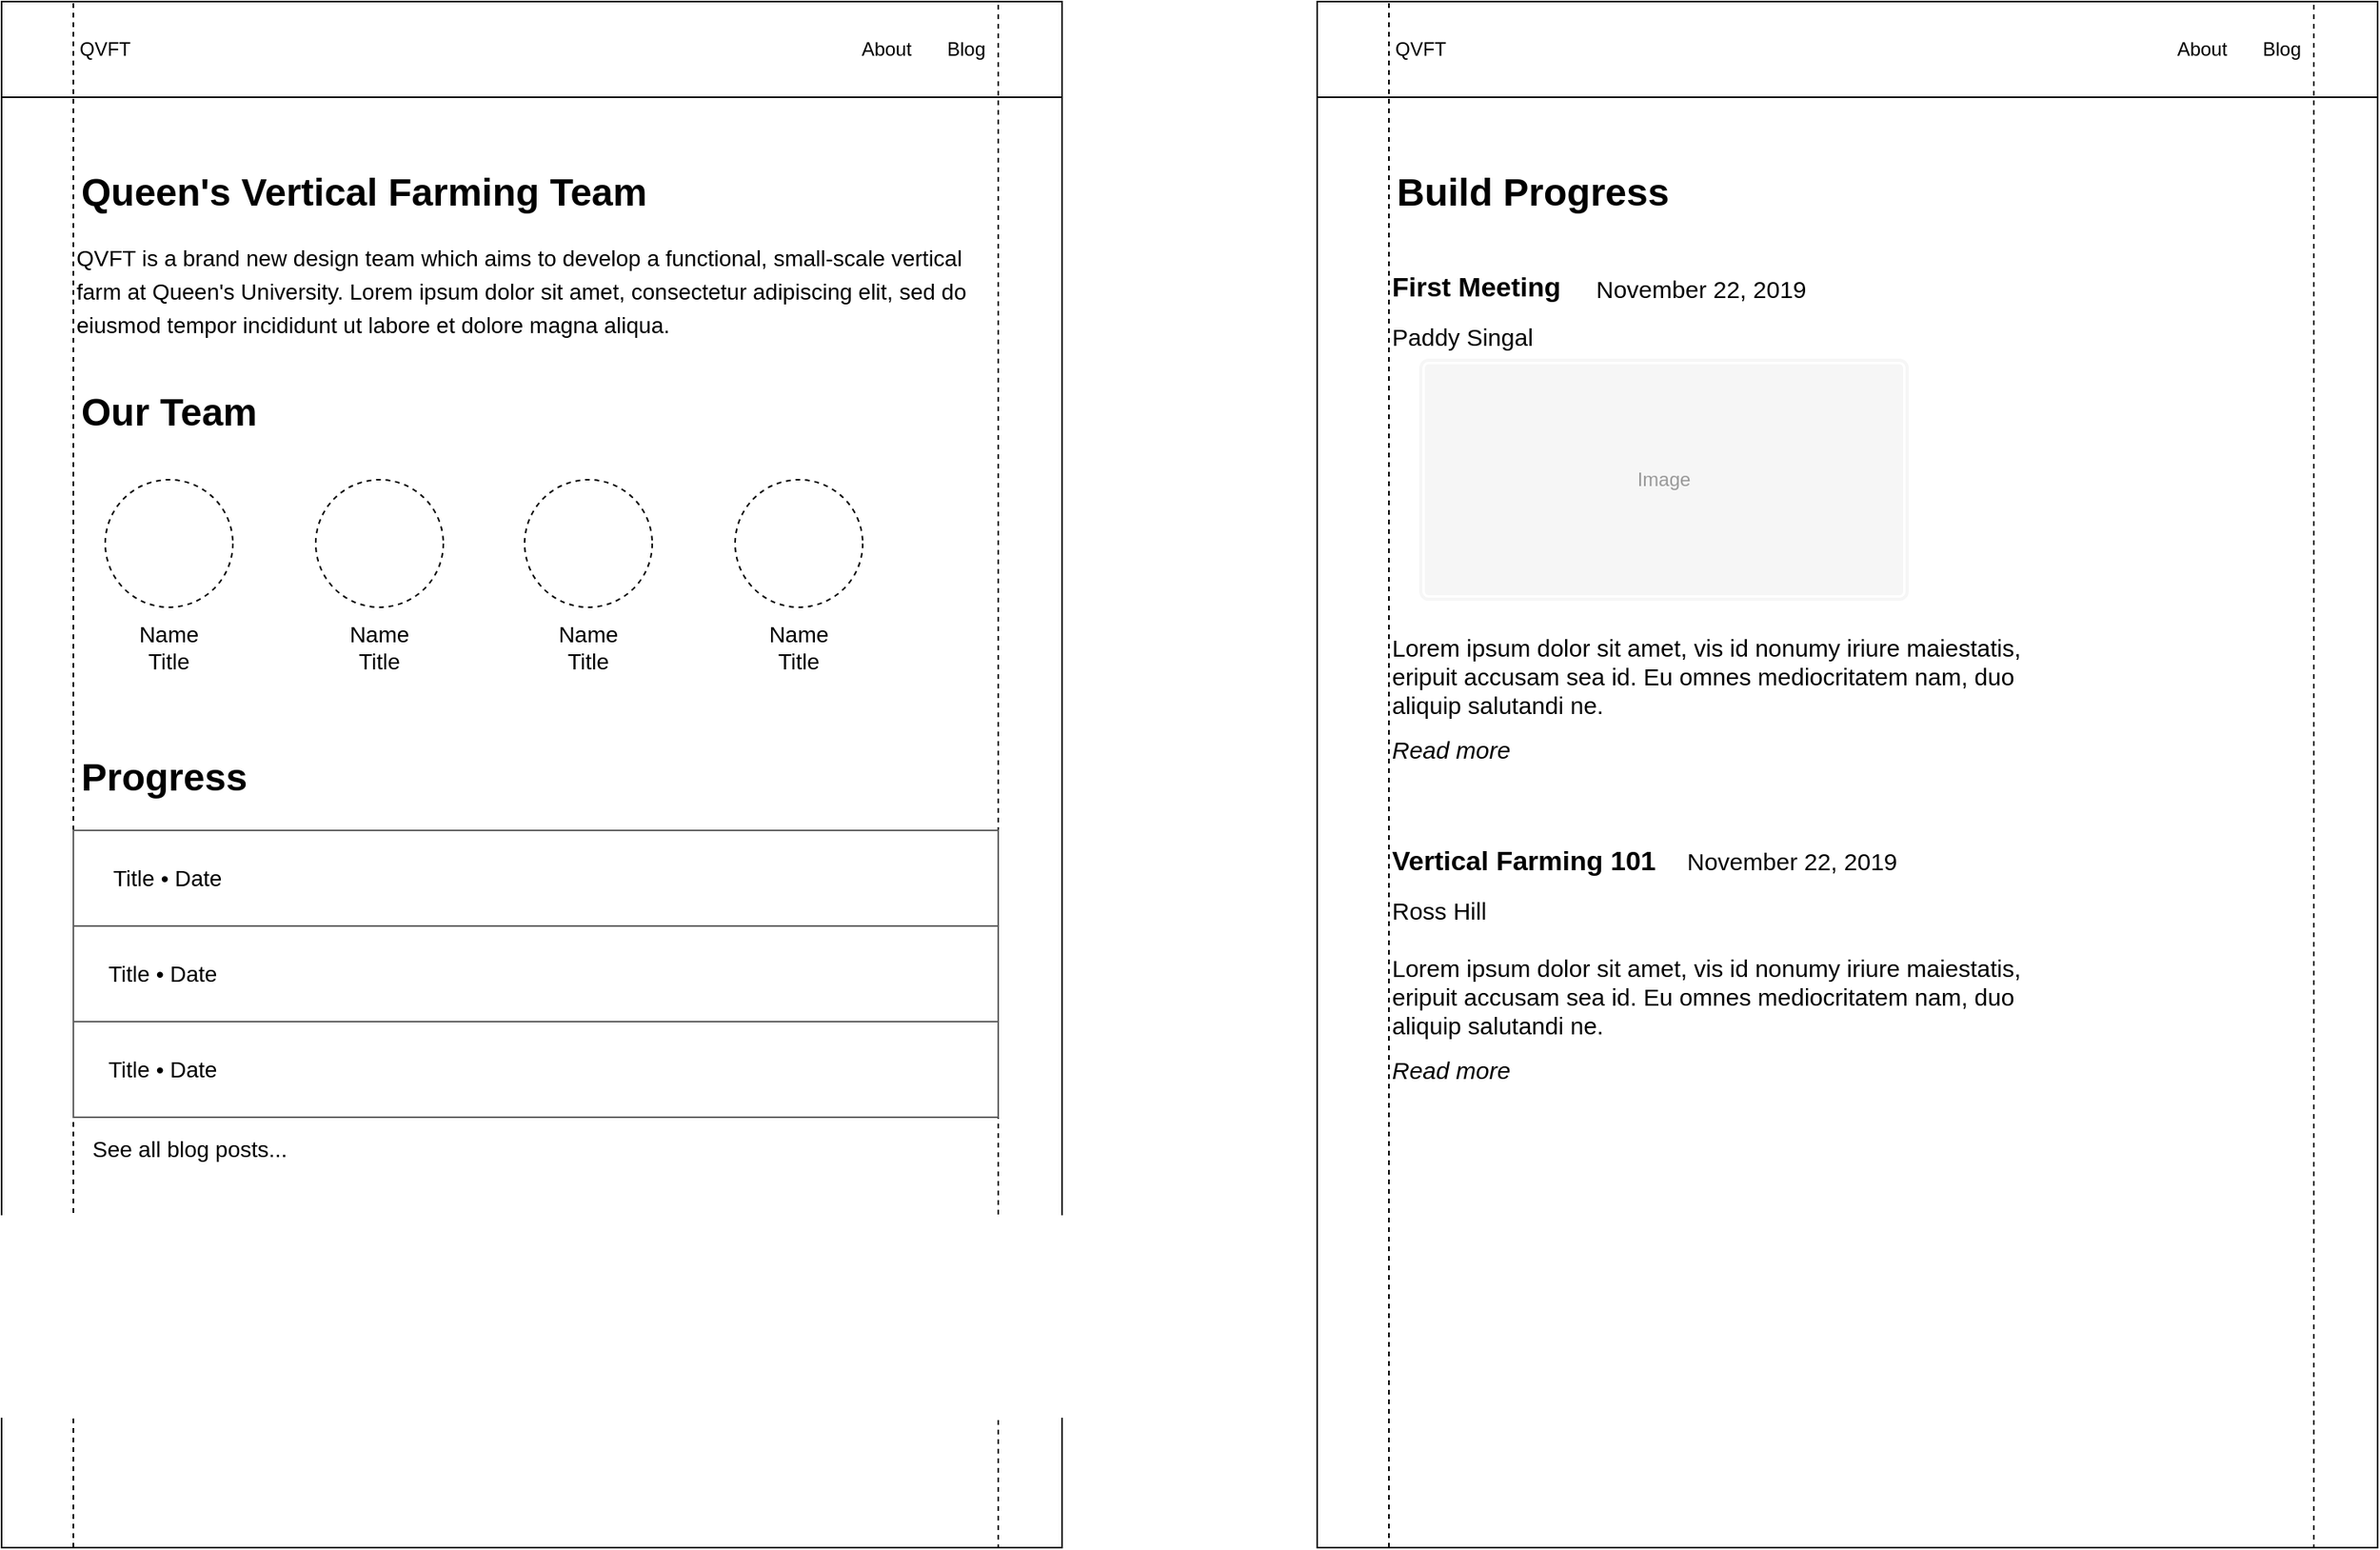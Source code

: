 <mxfile version="12.2.7" type="device" pages="1"><diagram id="MTtKZeBw-pgyYNBAtSnf" name="Page-1"><mxGraphModel dx="1787" dy="1024" grid="1" gridSize="10" guides="1" tooltips="1" connect="1" arrows="1" fold="1" page="1" pageScale="1" pageWidth="850" pageHeight="1100" math="0" shadow="0"><root><mxCell id="0"/><mxCell id="1" parent="0"/><mxCell id="rWjerNGHXp6ZkeI_OWtb-1" value="" style="rounded=0;whiteSpace=wrap;html=1;" parent="1" vertex="1"><mxGeometry x="95" y="50" width="665" height="970" as="geometry"/></mxCell><mxCell id="rWjerNGHXp6ZkeI_OWtb-2" value="" style="rounded=0;whiteSpace=wrap;html=1;" parent="1" vertex="1"><mxGeometry x="95" y="50" width="665" height="60" as="geometry"/></mxCell><mxCell id="rWjerNGHXp6ZkeI_OWtb-3" value="QVFT" style="text;html=1;strokeColor=none;fillColor=none;align=center;verticalAlign=middle;whiteSpace=wrap;rounded=0;" parent="1" vertex="1"><mxGeometry x="120" y="70" width="80" height="20" as="geometry"/></mxCell><mxCell id="rWjerNGHXp6ZkeI_OWtb-4" value="Blog" style="text;html=1;strokeColor=none;fillColor=none;align=center;verticalAlign=middle;whiteSpace=wrap;rounded=0;" parent="1" vertex="1"><mxGeometry x="680" y="70" width="40" height="20" as="geometry"/></mxCell><mxCell id="rWjerNGHXp6ZkeI_OWtb-5" value="About" style="text;html=1;strokeColor=none;fillColor=none;align=center;verticalAlign=middle;whiteSpace=wrap;rounded=0;" parent="1" vertex="1"><mxGeometry x="630" y="70" width="40" height="20" as="geometry"/></mxCell><mxCell id="wK4iMQ0L3kLJYyOiBIWi-2" value="" style="rounded=0;whiteSpace=wrap;html=1;fillColor=none;dashed=1;" parent="1" vertex="1"><mxGeometry x="140" y="50" width="580" height="970" as="geometry"/></mxCell><mxCell id="wK4iMQ0L3kLJYyOiBIWi-3" value="&lt;h1&gt;Queen's Vertical Farming Team&lt;/h1&gt;" style="text;html=1;strokeColor=none;fillColor=none;spacing=5;spacingTop=-20;whiteSpace=wrap;overflow=hidden;rounded=0;dashed=1;" parent="1" vertex="1"><mxGeometry x="140" y="150" width="580" height="40" as="geometry"/></mxCell><mxCell id="wK4iMQ0L3kLJYyOiBIWi-4" value="&lt;p style=&quot;line-height: 150%&quot;&gt;QVFT is a brand new design team which aims to develop a functional, small-scale vertical farm at Queen's University. Lorem ipsum dolor sit amet, consectetur adipiscing elit, sed do eiusmod tempor incididunt ut labore et dolore magna aliqua.&lt;/p&gt;" style="text;html=1;strokeColor=none;fillColor=none;align=left;verticalAlign=top;whiteSpace=wrap;rounded=0;dashed=1;fontSize=14;" parent="1" vertex="1"><mxGeometry x="140" y="180" width="580" height="100" as="geometry"/></mxCell><mxCell id="wK4iMQ0L3kLJYyOiBIWi-6" value="&lt;br&gt;&lt;div&gt;&lt;b&gt;&lt;font style=&quot;font-size: 24px&quot;&gt;Our Team&lt;/font&gt;&lt;/b&gt;&lt;/div&gt;" style="text;html=1;strokeColor=none;fillColor=none;spacing=5;spacingTop=-20;whiteSpace=wrap;overflow=hidden;rounded=0;dashed=1;" parent="1" vertex="1"><mxGeometry x="140" y="290" width="580" height="60" as="geometry"/></mxCell><mxCell id="wK4iMQ0L3kLJYyOiBIWi-7" value="" style="ellipse;whiteSpace=wrap;html=1;aspect=fixed;dashed=1;fillColor=none;fontSize=14;align=left;" parent="1" vertex="1"><mxGeometry x="160" y="350" width="80" height="80" as="geometry"/></mxCell><mxCell id="wK4iMQ0L3kLJYyOiBIWi-8" value="" style="ellipse;whiteSpace=wrap;html=1;aspect=fixed;dashed=1;fillColor=none;fontSize=14;align=left;" parent="1" vertex="1"><mxGeometry x="292" y="350" width="80" height="80" as="geometry"/></mxCell><mxCell id="wK4iMQ0L3kLJYyOiBIWi-9" value="" style="ellipse;whiteSpace=wrap;html=1;aspect=fixed;dashed=1;fillColor=none;fontSize=14;align=left;" parent="1" vertex="1"><mxGeometry x="423" y="350" width="80" height="80" as="geometry"/></mxCell><mxCell id="wK4iMQ0L3kLJYyOiBIWi-10" value="" style="ellipse;whiteSpace=wrap;html=1;aspect=fixed;dashed=1;fillColor=none;fontSize=14;align=left;" parent="1" vertex="1"><mxGeometry x="555" y="350" width="80" height="80" as="geometry"/></mxCell><mxCell id="wK4iMQ0L3kLJYyOiBIWi-13" value="&lt;div&gt;Name&lt;/div&gt;&lt;div&gt;Title&lt;br&gt;&lt;/div&gt;" style="text;html=1;strokeColor=none;fillColor=none;align=center;verticalAlign=middle;whiteSpace=wrap;rounded=0;dashed=1;fontSize=14;flipH=0;" parent="1" vertex="1"><mxGeometry x="175" y="440" width="50" height="30" as="geometry"/></mxCell><mxCell id="wK4iMQ0L3kLJYyOiBIWi-17" value="&lt;div&gt;Name&lt;/div&gt;&lt;div&gt;Title&lt;br&gt;&lt;/div&gt;" style="text;html=1;strokeColor=none;fillColor=none;align=center;verticalAlign=middle;whiteSpace=wrap;rounded=0;dashed=1;fontSize=14;flipH=0;" parent="1" vertex="1"><mxGeometry x="307" y="440" width="50" height="30" as="geometry"/></mxCell><mxCell id="wK4iMQ0L3kLJYyOiBIWi-18" value="&lt;div&gt;Name&lt;/div&gt;&lt;div&gt;Title&lt;br&gt;&lt;/div&gt;" style="text;html=1;strokeColor=none;fillColor=none;align=center;verticalAlign=middle;whiteSpace=wrap;rounded=0;dashed=1;fontSize=14;flipH=0;" parent="1" vertex="1"><mxGeometry x="438" y="440" width="50" height="30" as="geometry"/></mxCell><mxCell id="wK4iMQ0L3kLJYyOiBIWi-19" value="&lt;div&gt;Name&lt;/div&gt;&lt;div&gt;Title&lt;br&gt;&lt;/div&gt;" style="text;html=1;strokeColor=none;fillColor=none;align=center;verticalAlign=middle;whiteSpace=wrap;rounded=0;dashed=1;fontSize=14;flipH=0;" parent="1" vertex="1"><mxGeometry x="570" y="440" width="50" height="30" as="geometry"/></mxCell><mxCell id="wK4iMQ0L3kLJYyOiBIWi-20" value="&lt;br&gt;&lt;div&gt;&lt;b&gt;&lt;font style=&quot;font-size: 24px&quot;&gt;Progress&lt;/font&gt;&lt;/b&gt;&lt;/div&gt;" style="text;html=1;strokeColor=none;fillColor=none;spacing=5;spacingTop=-20;whiteSpace=wrap;overflow=hidden;rounded=0;dashed=1;" parent="1" vertex="1"><mxGeometry x="140" y="519" width="580" height="60" as="geometry"/></mxCell><mxCell id="wK4iMQ0L3kLJYyOiBIWi-22" value="&lt;div align=&quot;left&quot;&gt;See all blog posts...&lt;br&gt;&lt;/div&gt;" style="text;html=1;strokeColor=none;fillColor=none;align=left;verticalAlign=middle;whiteSpace=wrap;rounded=0;dashed=1;fontSize=14;" parent="1" vertex="1"><mxGeometry x="150" y="760" width="405" height="20" as="geometry"/></mxCell><mxCell id="wK4iMQ0L3kLJYyOiBIWi-24" value="" style="rounded=0;whiteSpace=wrap;html=1;fontSize=14;align=left;shadow=0;comic=0;strokeColor=#616161;" parent="1" vertex="1"><mxGeometry x="140" y="570" width="580" height="60" as="geometry"/></mxCell><mxCell id="wK4iMQ0L3kLJYyOiBIWi-25" value="" style="rounded=0;whiteSpace=wrap;html=1;fontSize=14;align=left;shadow=0;comic=0;strokeColor=#616161;" parent="1" vertex="1"><mxGeometry x="140" y="630" width="580" height="60" as="geometry"/></mxCell><mxCell id="wK4iMQ0L3kLJYyOiBIWi-26" value="" style="rounded=0;whiteSpace=wrap;html=1;fontSize=14;align=left;shadow=0;comic=0;strokeColor=#616161;" parent="1" vertex="1"><mxGeometry x="140" y="690" width="580" height="60" as="geometry"/></mxCell><mxCell id="wK4iMQ0L3kLJYyOiBIWi-27" value="&lt;div align=&quot;left&quot;&gt;Title • Date&lt;/div&gt;" style="text;html=1;strokeColor=none;fillColor=none;align=left;verticalAlign=middle;whiteSpace=wrap;rounded=0;dashed=1;fontSize=14;" parent="1" vertex="1"><mxGeometry x="162.5" y="590" width="165" height="20" as="geometry"/></mxCell><mxCell id="wK4iMQ0L3kLJYyOiBIWi-28" value="&lt;div align=&quot;left&quot;&gt;Title • Date&lt;/div&gt;" style="text;html=1;strokeColor=none;fillColor=none;align=left;verticalAlign=middle;whiteSpace=wrap;rounded=0;dashed=1;fontSize=14;" parent="1" vertex="1"><mxGeometry x="160" y="650" width="165" height="20" as="geometry"/></mxCell><mxCell id="wK4iMQ0L3kLJYyOiBIWi-29" value="&lt;div align=&quot;left&quot;&gt;Title • Date&lt;/div&gt;" style="text;html=1;strokeColor=none;fillColor=none;align=left;verticalAlign=middle;whiteSpace=wrap;rounded=0;dashed=1;fontSize=14;" parent="1" vertex="1"><mxGeometry x="160" y="710" width="165" height="20" as="geometry"/></mxCell><mxCell id="ndid_4kLTogafXyFumnh-1" value="" style="rounded=0;whiteSpace=wrap;html=1;" vertex="1" parent="1"><mxGeometry x="920" y="50" width="665" height="970" as="geometry"/></mxCell><mxCell id="ndid_4kLTogafXyFumnh-2" value="" style="rounded=0;whiteSpace=wrap;html=1;" vertex="1" parent="1"><mxGeometry x="920" y="50" width="665" height="60" as="geometry"/></mxCell><mxCell id="ndid_4kLTogafXyFumnh-3" value="QVFT" style="text;html=1;strokeColor=none;fillColor=none;align=center;verticalAlign=middle;whiteSpace=wrap;rounded=0;" vertex="1" parent="1"><mxGeometry x="945" y="70" width="80" height="20" as="geometry"/></mxCell><mxCell id="ndid_4kLTogafXyFumnh-4" value="Blog" style="text;html=1;strokeColor=none;fillColor=none;align=center;verticalAlign=middle;whiteSpace=wrap;rounded=0;" vertex="1" parent="1"><mxGeometry x="1505" y="70" width="40" height="20" as="geometry"/></mxCell><mxCell id="ndid_4kLTogafXyFumnh-5" value="About" style="text;html=1;strokeColor=none;fillColor=none;align=center;verticalAlign=middle;whiteSpace=wrap;rounded=0;" vertex="1" parent="1"><mxGeometry x="1455" y="70" width="40" height="20" as="geometry"/></mxCell><mxCell id="ndid_4kLTogafXyFumnh-6" value="" style="rounded=0;whiteSpace=wrap;html=1;fillColor=none;dashed=1;" vertex="1" parent="1"><mxGeometry x="965" y="50" width="580" height="970" as="geometry"/></mxCell><mxCell id="ndid_4kLTogafXyFumnh-7" value="&lt;h1&gt;Build Progress&lt;br&gt;&lt;/h1&gt;" style="text;html=1;strokeColor=none;fillColor=none;spacing=5;spacingTop=-20;whiteSpace=wrap;overflow=hidden;rounded=0;dashed=1;" vertex="1" parent="1"><mxGeometry x="965" y="150" width="580" height="40" as="geometry"/></mxCell><mxCell id="ndid_4kLTogafXyFumnh-26" value="First Meeting" style="text;html=1;strokeColor=none;fillColor=none;align=left;verticalAlign=middle;whiteSpace=wrap;rounded=0;fontSize=17;fontStyle=1" vertex="1" parent="1"><mxGeometry x="965" y="220" width="150" height="20" as="geometry"/></mxCell><mxCell id="ndid_4kLTogafXyFumnh-27" value="November 22, 2019" style="text;html=1;strokeColor=none;fillColor=none;align=left;verticalAlign=middle;whiteSpace=wrap;rounded=0;fontSize=15;" vertex="1" parent="1"><mxGeometry x="1092.5" y="220" width="170" height="20" as="geometry"/></mxCell><mxCell id="ndid_4kLTogafXyFumnh-29" value="&lt;div style=&quot;font-size: 15px;&quot; align=&quot;left&quot;&gt;Paddy Singal&lt;br style=&quot;font-size: 15px;&quot;&gt;&lt;/div&gt;" style="text;html=1;strokeColor=none;fillColor=none;align=left;verticalAlign=middle;whiteSpace=wrap;rounded=0;fontSize=15;" vertex="1" parent="1"><mxGeometry x="965" y="250" width="145" height="20" as="geometry"/></mxCell><mxCell id="ndid_4kLTogafXyFumnh-31" value="Image" style="html=1;shadow=0;dashed=0;shape=mxgraph.bootstrap.image;align=center;rSize=5;strokeColor=#f6f6f6;fillColor=#f6f6f6;fontColor=#999999;strokeWidth=2;whiteSpace=wrap;" vertex="1" parent="1"><mxGeometry x="985" y="275" width="305" height="150" as="geometry"/></mxCell><mxCell id="ndid_4kLTogafXyFumnh-32" value="Lorem ipsum dolor sit amet, vis id nonumy iriure maiestatis, eripuit accusam sea id. Eu omnes mediocritatem nam, duo aliquip salutandi ne." style="text;html=1;strokeColor=none;fillColor=none;align=left;verticalAlign=middle;whiteSpace=wrap;rounded=0;fontSize=15;" vertex="1" parent="1"><mxGeometry x="965" y="440" width="425" height="65" as="geometry"/></mxCell><mxCell id="ndid_4kLTogafXyFumnh-33" value="Read more" style="text;html=1;strokeColor=none;fillColor=none;align=left;verticalAlign=middle;whiteSpace=wrap;rounded=0;fontSize=15;fontStyle=2" vertex="1" parent="1"><mxGeometry x="965" y="509" width="95" height="20" as="geometry"/></mxCell><mxCell id="ndid_4kLTogafXyFumnh-34" value="Vertical Farming 101" style="text;html=1;strokeColor=none;fillColor=none;align=left;verticalAlign=middle;whiteSpace=wrap;rounded=0;fontSize=17;fontStyle=1" vertex="1" parent="1"><mxGeometry x="965" y="580" width="173" height="20" as="geometry"/></mxCell><mxCell id="ndid_4kLTogafXyFumnh-35" value="November 22, 2019" style="text;html=1;strokeColor=none;fillColor=none;align=left;verticalAlign=middle;whiteSpace=wrap;rounded=0;fontSize=15;" vertex="1" parent="1"><mxGeometry x="1150" y="579" width="170" height="20" as="geometry"/></mxCell><mxCell id="ndid_4kLTogafXyFumnh-36" value="Ross Hill" style="text;html=1;strokeColor=none;fillColor=none;align=left;verticalAlign=middle;whiteSpace=wrap;rounded=0;fontSize=15;" vertex="1" parent="1"><mxGeometry x="965" y="610" width="145" height="20" as="geometry"/></mxCell><mxCell id="ndid_4kLTogafXyFumnh-38" value="Lorem ipsum dolor sit amet, vis id nonumy iriure maiestatis, eripuit accusam sea id. Eu omnes mediocritatem nam, duo aliquip salutandi ne." style="text;html=1;strokeColor=none;fillColor=none;align=left;verticalAlign=middle;whiteSpace=wrap;rounded=0;fontSize=15;" vertex="1" parent="1"><mxGeometry x="965" y="641" width="425" height="65" as="geometry"/></mxCell><mxCell id="ndid_4kLTogafXyFumnh-41" value="Read more" style="text;html=1;strokeColor=none;fillColor=none;align=left;verticalAlign=middle;whiteSpace=wrap;rounded=0;fontSize=15;fontStyle=2" vertex="1" parent="1"><mxGeometry x="965" y="710" width="95" height="20" as="geometry"/></mxCell></root></mxGraphModel></diagram></mxfile>